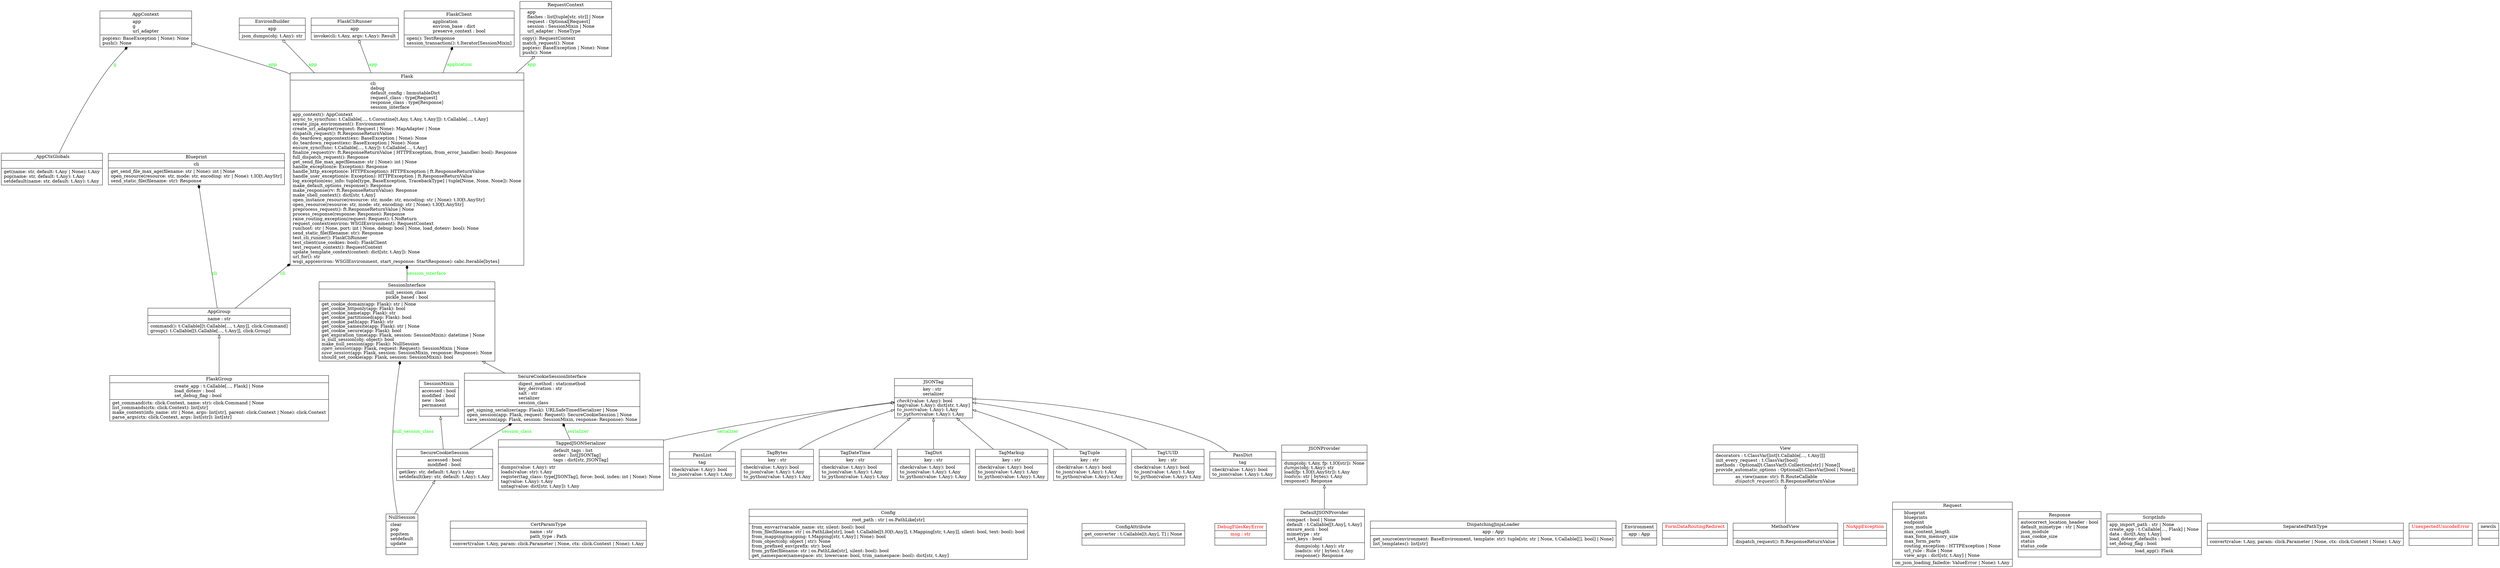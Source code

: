 digraph "classes_flask" {
rankdir=BT
charset="utf-8"
"flask.ctx.AppContext" [color="black", fontcolor="black", label=<{AppContext|app<br ALIGN="LEFT"/>g<br ALIGN="LEFT"/>url_adapter<br ALIGN="LEFT"/>|pop(exc: BaseException \| None): None<br ALIGN="LEFT"/>push(): None<br ALIGN="LEFT"/>}>, shape="record", style="solid"];
"flask.cli.AppGroup" [color="black", fontcolor="black", label=<{AppGroup|name : str<br ALIGN="LEFT"/>|command(): t.Callable[[t.Callable[..., t.Any]], click.Command]<br ALIGN="LEFT"/>group(): t.Callable[[t.Callable[..., t.Any]], click.Group]<br ALIGN="LEFT"/>}>, shape="record", style="solid"];
"flask.blueprints.Blueprint" [color="black", fontcolor="black", label=<{Blueprint|cli<br ALIGN="LEFT"/>|get_send_file_max_age(filename: str \| None): int \| None<br ALIGN="LEFT"/>open_resource(resource: str, mode: str, encoding: str \| None): t.IO[t.AnyStr]<br ALIGN="LEFT"/>send_static_file(filename: str): Response<br ALIGN="LEFT"/>}>, shape="record", style="solid"];
"flask.cli.CertParamType" [color="black", fontcolor="black", label=<{CertParamType|name : str<br ALIGN="LEFT"/>path_type : Path<br ALIGN="LEFT"/>|convert(value: t.Any, param: click.Parameter \| None, ctx: click.Context \| None): t.Any<br ALIGN="LEFT"/>}>, shape="record", style="solid"];
"flask.config.Config" [color="black", fontcolor="black", label=<{Config|root_path : str \| os.PathLike[str]<br ALIGN="LEFT"/>|from_envvar(variable_name: str, silent: bool): bool<br ALIGN="LEFT"/>from_file(filename: str \| os.PathLike[str], load: t.Callable[[t.IO[t.Any]], t.Mapping[str, t.Any]], silent: bool, text: bool): bool<br ALIGN="LEFT"/>from_mapping(mapping: t.Mapping[str, t.Any] \| None): bool<br ALIGN="LEFT"/>from_object(obj: object \| str): None<br ALIGN="LEFT"/>from_prefixed_env(prefix: str): bool<br ALIGN="LEFT"/>from_pyfile(filename: str \| os.PathLike[str], silent: bool): bool<br ALIGN="LEFT"/>get_namespace(namespace: str, lowercase: bool, trim_namespace: bool): dict[str, t.Any]<br ALIGN="LEFT"/>}>, shape="record", style="solid"];
"flask.config.ConfigAttribute" [color="black", fontcolor="black", label=<{ConfigAttribute|get_converter : t.Callable[[t.Any], T] \| None<br ALIGN="LEFT"/>|}>, shape="record", style="solid"];
"flask.debughelpers.DebugFilesKeyError" [color="black", fontcolor="red", label=<{DebugFilesKeyError|msg : str<br ALIGN="LEFT"/>|}>, shape="record", style="solid"];
"flask.json.provider.DefaultJSONProvider" [color="black", fontcolor="black", label=<{DefaultJSONProvider|compact : bool \| None<br ALIGN="LEFT"/>default : t.Callable[[t.Any], t.Any]<br ALIGN="LEFT"/>ensure_ascii : bool<br ALIGN="LEFT"/>mimetype : str<br ALIGN="LEFT"/>sort_keys : bool<br ALIGN="LEFT"/>|dumps(obj: t.Any): str<br ALIGN="LEFT"/>loads(s: str \| bytes): t.Any<br ALIGN="LEFT"/>response(): Response<br ALIGN="LEFT"/>}>, shape="record", style="solid"];
"flask.templating.DispatchingJinjaLoader" [color="black", fontcolor="black", label=<{DispatchingJinjaLoader|app : App<br ALIGN="LEFT"/>|get_source(environment: BaseEnvironment, template: str): tuple[str, str \| None, t.Callable[[], bool] \| None]<br ALIGN="LEFT"/>list_templates(): list[str]<br ALIGN="LEFT"/>}>, shape="record", style="solid"];
"flask.testing.EnvironBuilder" [color="black", fontcolor="black", label=<{EnvironBuilder|app<br ALIGN="LEFT"/>|json_dumps(obj: t.Any): str<br ALIGN="LEFT"/>}>, shape="record", style="solid"];
"flask.templating.Environment" [color="black", fontcolor="black", label=<{Environment|app : App<br ALIGN="LEFT"/>|}>, shape="record", style="solid"];
"flask.app.Flask" [color="black", fontcolor="black", label=<{Flask|cli<br ALIGN="LEFT"/>debug<br ALIGN="LEFT"/>default_config : ImmutableDict<br ALIGN="LEFT"/>request_class : type[Request]<br ALIGN="LEFT"/>response_class : type[Response]<br ALIGN="LEFT"/>session_interface<br ALIGN="LEFT"/>|app_context(): AppContext<br ALIGN="LEFT"/>async_to_sync(func: t.Callable[..., t.Coroutine[t.Any, t.Any, t.Any]]): t.Callable[..., t.Any]<br ALIGN="LEFT"/>create_jinja_environment(): Environment<br ALIGN="LEFT"/>create_url_adapter(request: Request \| None): MapAdapter \| None<br ALIGN="LEFT"/>dispatch_request(): ft.ResponseReturnValue<br ALIGN="LEFT"/>do_teardown_appcontext(exc: BaseException \| None): None<br ALIGN="LEFT"/>do_teardown_request(exc: BaseException \| None): None<br ALIGN="LEFT"/>ensure_sync(func: t.Callable[..., t.Any]): t.Callable[..., t.Any]<br ALIGN="LEFT"/>finalize_request(rv: ft.ResponseReturnValue \| HTTPException, from_error_handler: bool): Response<br ALIGN="LEFT"/>full_dispatch_request(): Response<br ALIGN="LEFT"/>get_send_file_max_age(filename: str \| None): int \| None<br ALIGN="LEFT"/>handle_exception(e: Exception): Response<br ALIGN="LEFT"/>handle_http_exception(e: HTTPException): HTTPException \| ft.ResponseReturnValue<br ALIGN="LEFT"/>handle_user_exception(e: Exception): HTTPException \| ft.ResponseReturnValue<br ALIGN="LEFT"/>log_exception(exc_info: tuple[type, BaseException, TracebackType] \| tuple[None, None, None]): None<br ALIGN="LEFT"/>make_default_options_response(): Response<br ALIGN="LEFT"/>make_response(rv: ft.ResponseReturnValue): Response<br ALIGN="LEFT"/>make_shell_context(): dict[str, t.Any]<br ALIGN="LEFT"/>open_instance_resource(resource: str, mode: str, encoding: str \| None): t.IO[t.AnyStr]<br ALIGN="LEFT"/>open_resource(resource: str, mode: str, encoding: str \| None): t.IO[t.AnyStr]<br ALIGN="LEFT"/>preprocess_request(): ft.ResponseReturnValue \| None<br ALIGN="LEFT"/>process_response(response: Response): Response<br ALIGN="LEFT"/>raise_routing_exception(request: Request): t.NoReturn<br ALIGN="LEFT"/>request_context(environ: WSGIEnvironment): RequestContext<br ALIGN="LEFT"/>run(host: str \| None, port: int \| None, debug: bool \| None, load_dotenv: bool): None<br ALIGN="LEFT"/>send_static_file(filename: str): Response<br ALIGN="LEFT"/>test_cli_runner(): FlaskCliRunner<br ALIGN="LEFT"/>test_client(use_cookies: bool): FlaskClient<br ALIGN="LEFT"/>test_request_context(): RequestContext<br ALIGN="LEFT"/>update_template_context(context: dict[str, t.Any]): None<br ALIGN="LEFT"/>url_for(): str<br ALIGN="LEFT"/>wsgi_app(environ: WSGIEnvironment, start_response: StartResponse): cabc.Iterable[bytes]<br ALIGN="LEFT"/>}>, shape="record", style="solid"];
"flask.testing.FlaskCliRunner" [color="black", fontcolor="black", label=<{FlaskCliRunner|app<br ALIGN="LEFT"/>|invoke(cli: t.Any, args: t.Any): Result<br ALIGN="LEFT"/>}>, shape="record", style="solid"];
"flask.testing.FlaskClient" [color="black", fontcolor="black", label=<{FlaskClient|application<br ALIGN="LEFT"/>environ_base : dict<br ALIGN="LEFT"/>preserve_context : bool<br ALIGN="LEFT"/>|open(): TestResponse<br ALIGN="LEFT"/>session_transaction(): t.Iterator[SessionMixin]<br ALIGN="LEFT"/>}>, shape="record", style="solid"];
"flask.cli.FlaskGroup" [color="black", fontcolor="black", label=<{FlaskGroup|create_app : t.Callable[..., Flask] \| None<br ALIGN="LEFT"/>load_dotenv : bool<br ALIGN="LEFT"/>set_debug_flag : bool<br ALIGN="LEFT"/>|get_command(ctx: click.Context, name: str): click.Command \| None<br ALIGN="LEFT"/>list_commands(ctx: click.Context): list[str]<br ALIGN="LEFT"/>make_context(info_name: str \| None, args: list[str], parent: click.Context \| None): click.Context<br ALIGN="LEFT"/>parse_args(ctx: click.Context, args: list[str]): list[str]<br ALIGN="LEFT"/>}>, shape="record", style="solid"];
"flask.debughelpers.FormDataRoutingRedirect" [color="black", fontcolor="red", label=<{FormDataRoutingRedirect|<br ALIGN="LEFT"/>|}>, shape="record", style="solid"];
"flask.json.provider.JSONProvider" [color="black", fontcolor="black", label=<{JSONProvider|<br ALIGN="LEFT"/>|dump(obj: t.Any, fp: t.IO[str]): None<br ALIGN="LEFT"/><I>dumps</I>(obj: t.Any): str<br ALIGN="LEFT"/>load(fp: t.IO[t.AnyStr]): t.Any<br ALIGN="LEFT"/><I>loads</I>(s: str \| bytes): t.Any<br ALIGN="LEFT"/>response(): Response<br ALIGN="LEFT"/>}>, shape="record", style="solid"];
"flask.json.tag.JSONTag" [color="black", fontcolor="black", label=<{JSONTag|key : str<br ALIGN="LEFT"/>serializer<br ALIGN="LEFT"/>|<I>check</I>(value: t.Any): bool<br ALIGN="LEFT"/>tag(value: t.Any): dict[str, t.Any]<br ALIGN="LEFT"/><I>to_json</I>(value: t.Any): t.Any<br ALIGN="LEFT"/><I>to_python</I>(value: t.Any): t.Any<br ALIGN="LEFT"/>}>, shape="record", style="solid"];
"flask.views.MethodView" [color="black", fontcolor="black", label=<{MethodView|<br ALIGN="LEFT"/>|dispatch_request(): ft.ResponseReturnValue<br ALIGN="LEFT"/>}>, shape="record", style="solid"];
"flask.cli.NoAppException" [color="black", fontcolor="red", label=<{NoAppException|<br ALIGN="LEFT"/>|}>, shape="record", style="solid"];
"flask.sessions.NullSession" [color="black", fontcolor="black", label=<{NullSession|clear<br ALIGN="LEFT"/>pop<br ALIGN="LEFT"/>popitem<br ALIGN="LEFT"/>setdefault<br ALIGN="LEFT"/>update<br ALIGN="LEFT"/>|}>, shape="record", style="solid"];
"flask.json.tag.PassDict" [color="black", fontcolor="black", label=<{PassDict|tag<br ALIGN="LEFT"/>|check(value: t.Any): bool<br ALIGN="LEFT"/>to_json(value: t.Any): t.Any<br ALIGN="LEFT"/>}>, shape="record", style="solid"];
"flask.json.tag.PassList" [color="black", fontcolor="black", label=<{PassList|tag<br ALIGN="LEFT"/>|check(value: t.Any): bool<br ALIGN="LEFT"/>to_json(value: t.Any): t.Any<br ALIGN="LEFT"/>}>, shape="record", style="solid"];
"flask.wrappers.Request" [color="black", fontcolor="black", label=<{Request|blueprint<br ALIGN="LEFT"/>blueprints<br ALIGN="LEFT"/>endpoint<br ALIGN="LEFT"/>json_module<br ALIGN="LEFT"/>max_content_length<br ALIGN="LEFT"/>max_form_memory_size<br ALIGN="LEFT"/>max_form_parts<br ALIGN="LEFT"/>routing_exception : HTTPException \| None<br ALIGN="LEFT"/>url_rule : Rule \| None<br ALIGN="LEFT"/>view_args : dict[str, t.Any] \| None<br ALIGN="LEFT"/>|on_json_loading_failed(e: ValueError \| None): t.Any<br ALIGN="LEFT"/>}>, shape="record", style="solid"];
"flask.ctx.RequestContext" [color="black", fontcolor="black", label=<{RequestContext|app<br ALIGN="LEFT"/>flashes : list[tuple[str, str]] \| None<br ALIGN="LEFT"/>request : Optional[Request]<br ALIGN="LEFT"/>session : SessionMixin \| None<br ALIGN="LEFT"/>url_adapter : NoneType<br ALIGN="LEFT"/>|copy(): RequestContext<br ALIGN="LEFT"/>match_request(): None<br ALIGN="LEFT"/>pop(exc: BaseException \| None): None<br ALIGN="LEFT"/>push(): None<br ALIGN="LEFT"/>}>, shape="record", style="solid"];
"flask.wrappers.Response" [color="black", fontcolor="black", label=<{Response|autocorrect_location_header : bool<br ALIGN="LEFT"/>default_mimetype : str \| None<br ALIGN="LEFT"/>json_module<br ALIGN="LEFT"/>max_cookie_size<br ALIGN="LEFT"/>status<br ALIGN="LEFT"/>status_code<br ALIGN="LEFT"/>|}>, shape="record", style="solid"];
"flask.cli.ScriptInfo" [color="black", fontcolor="black", label=<{ScriptInfo|app_import_path : str \| None<br ALIGN="LEFT"/>create_app : t.Callable[..., Flask] \| None<br ALIGN="LEFT"/>data : dict[t.Any, t.Any]<br ALIGN="LEFT"/>load_dotenv_defaults : bool<br ALIGN="LEFT"/>set_debug_flag : bool<br ALIGN="LEFT"/>|load_app(): Flask<br ALIGN="LEFT"/>}>, shape="record", style="solid"];
"flask.sessions.SecureCookieSession" [color="black", fontcolor="black", label=<{SecureCookieSession|accessed : bool<br ALIGN="LEFT"/>modified : bool<br ALIGN="LEFT"/>|get(key: str, default: t.Any): t.Any<br ALIGN="LEFT"/>setdefault(key: str, default: t.Any): t.Any<br ALIGN="LEFT"/>}>, shape="record", style="solid"];
"flask.sessions.SecureCookieSessionInterface" [color="black", fontcolor="black", label=<{SecureCookieSessionInterface|digest_method : staticmethod<br ALIGN="LEFT"/>key_derivation : str<br ALIGN="LEFT"/>salt : str<br ALIGN="LEFT"/>serializer<br ALIGN="LEFT"/>session_class<br ALIGN="LEFT"/>|get_signing_serializer(app: Flask): URLSafeTimedSerializer \| None<br ALIGN="LEFT"/>open_session(app: Flask, request: Request): SecureCookieSession \| None<br ALIGN="LEFT"/>save_session(app: Flask, session: SessionMixin, response: Response): None<br ALIGN="LEFT"/>}>, shape="record", style="solid"];
"flask.cli.SeparatedPathType" [color="black", fontcolor="black", label=<{SeparatedPathType|<br ALIGN="LEFT"/>|convert(value: t.Any, param: click.Parameter \| None, ctx: click.Context \| None): t.Any<br ALIGN="LEFT"/>}>, shape="record", style="solid"];
"flask.sessions.SessionInterface" [color="black", fontcolor="black", label=<{SessionInterface|null_session_class<br ALIGN="LEFT"/>pickle_based : bool<br ALIGN="LEFT"/>|get_cookie_domain(app: Flask): str \| None<br ALIGN="LEFT"/>get_cookie_httponly(app: Flask): bool<br ALIGN="LEFT"/>get_cookie_name(app: Flask): str<br ALIGN="LEFT"/>get_cookie_partitioned(app: Flask): bool<br ALIGN="LEFT"/>get_cookie_path(app: Flask): str<br ALIGN="LEFT"/>get_cookie_samesite(app: Flask): str \| None<br ALIGN="LEFT"/>get_cookie_secure(app: Flask): bool<br ALIGN="LEFT"/>get_expiration_time(app: Flask, session: SessionMixin): datetime \| None<br ALIGN="LEFT"/>is_null_session(obj: object): bool<br ALIGN="LEFT"/>make_null_session(app: Flask): NullSession<br ALIGN="LEFT"/><I>open_session</I>(app: Flask, request: Request): SessionMixin \| None<br ALIGN="LEFT"/><I>save_session</I>(app: Flask, session: SessionMixin, response: Response): None<br ALIGN="LEFT"/>should_set_cookie(app: Flask, session: SessionMixin): bool<br ALIGN="LEFT"/>}>, shape="record", style="solid"];
"flask.sessions.SessionMixin" [color="black", fontcolor="black", label=<{SessionMixin|accessed : bool<br ALIGN="LEFT"/>modified : bool<br ALIGN="LEFT"/>new : bool<br ALIGN="LEFT"/>permanent<br ALIGN="LEFT"/>|}>, shape="record", style="solid"];
"flask.json.tag.TagBytes" [color="black", fontcolor="black", label=<{TagBytes|key : str<br ALIGN="LEFT"/>|check(value: t.Any): bool<br ALIGN="LEFT"/>to_json(value: t.Any): t.Any<br ALIGN="LEFT"/>to_python(value: t.Any): t.Any<br ALIGN="LEFT"/>}>, shape="record", style="solid"];
"flask.json.tag.TagDateTime" [color="black", fontcolor="black", label=<{TagDateTime|key : str<br ALIGN="LEFT"/>|check(value: t.Any): bool<br ALIGN="LEFT"/>to_json(value: t.Any): t.Any<br ALIGN="LEFT"/>to_python(value: t.Any): t.Any<br ALIGN="LEFT"/>}>, shape="record", style="solid"];
"flask.json.tag.TagDict" [color="black", fontcolor="black", label=<{TagDict|key : str<br ALIGN="LEFT"/>|check(value: t.Any): bool<br ALIGN="LEFT"/>to_json(value: t.Any): t.Any<br ALIGN="LEFT"/>to_python(value: t.Any): t.Any<br ALIGN="LEFT"/>}>, shape="record", style="solid"];
"flask.json.tag.TagMarkup" [color="black", fontcolor="black", label=<{TagMarkup|key : str<br ALIGN="LEFT"/>|check(value: t.Any): bool<br ALIGN="LEFT"/>to_json(value: t.Any): t.Any<br ALIGN="LEFT"/>to_python(value: t.Any): t.Any<br ALIGN="LEFT"/>}>, shape="record", style="solid"];
"flask.json.tag.TagTuple" [color="black", fontcolor="black", label=<{TagTuple|key : str<br ALIGN="LEFT"/>|check(value: t.Any): bool<br ALIGN="LEFT"/>to_json(value: t.Any): t.Any<br ALIGN="LEFT"/>to_python(value: t.Any): t.Any<br ALIGN="LEFT"/>}>, shape="record", style="solid"];
"flask.json.tag.TagUUID" [color="black", fontcolor="black", label=<{TagUUID|key : str<br ALIGN="LEFT"/>|check(value: t.Any): bool<br ALIGN="LEFT"/>to_json(value: t.Any): t.Any<br ALIGN="LEFT"/>to_python(value: t.Any): t.Any<br ALIGN="LEFT"/>}>, shape="record", style="solid"];
"flask.json.tag.TaggedJSONSerializer" [color="black", fontcolor="black", label=<{TaggedJSONSerializer|default_tags : list<br ALIGN="LEFT"/>order : list[JSONTag]<br ALIGN="LEFT"/>tags : dict[str, JSONTag]<br ALIGN="LEFT"/>|dumps(value: t.Any): str<br ALIGN="LEFT"/>loads(value: str): t.Any<br ALIGN="LEFT"/>register(tag_class: type[JSONTag], force: bool, index: int \| None): None<br ALIGN="LEFT"/>tag(value: t.Any): t.Any<br ALIGN="LEFT"/>untag(value: dict[str, t.Any]): t.Any<br ALIGN="LEFT"/>}>, shape="record", style="solid"];
"flask.debughelpers.UnexpectedUnicodeError" [color="black", fontcolor="red", label=<{UnexpectedUnicodeError|<br ALIGN="LEFT"/>|}>, shape="record", style="solid"];
"flask.views.View" [color="black", fontcolor="black", label=<{View|decorators : t.ClassVar[list[t.Callable[..., t.Any]]]<br ALIGN="LEFT"/>init_every_request : t.ClassVar[bool]<br ALIGN="LEFT"/>methods : Optional[t.ClassVar[t.Collection[str] \| None]]<br ALIGN="LEFT"/>provide_automatic_options : Optional[t.ClassVar[bool \| None]]<br ALIGN="LEFT"/>|as_view(name: str): ft.RouteCallable<br ALIGN="LEFT"/><I>dispatch_request</I>(): ft.ResponseReturnValue<br ALIGN="LEFT"/>}>, shape="record", style="solid"];
"flask.ctx._AppCtxGlobals" [color="black", fontcolor="black", label=<{_AppCtxGlobals|<br ALIGN="LEFT"/>|get(name: str, default: t.Any \| None): t.Any<br ALIGN="LEFT"/>pop(name: str, default: t.Any): t.Any<br ALIGN="LEFT"/>setdefault(name: str, default: t.Any): t.Any<br ALIGN="LEFT"/>}>, shape="record", style="solid"];
"flask.debughelpers.attach_enctype_error_multidict.newcls" [color="black", fontcolor="black", label=<{newcls|<br ALIGN="LEFT"/>|}>, shape="record", style="solid"];
"flask.cli.FlaskGroup" -> "flask.cli.AppGroup" [arrowhead="empty", arrowtail="none"];
"flask.json.provider.DefaultJSONProvider" -> "flask.json.provider.JSONProvider" [arrowhead="empty", arrowtail="none"];
"flask.json.tag.PassDict" -> "flask.json.tag.JSONTag" [arrowhead="empty", arrowtail="none"];
"flask.json.tag.PassList" -> "flask.json.tag.JSONTag" [arrowhead="empty", arrowtail="none"];
"flask.json.tag.TagBytes" -> "flask.json.tag.JSONTag" [arrowhead="empty", arrowtail="none"];
"flask.json.tag.TagDateTime" -> "flask.json.tag.JSONTag" [arrowhead="empty", arrowtail="none"];
"flask.json.tag.TagDict" -> "flask.json.tag.JSONTag" [arrowhead="empty", arrowtail="none"];
"flask.json.tag.TagMarkup" -> "flask.json.tag.JSONTag" [arrowhead="empty", arrowtail="none"];
"flask.json.tag.TagTuple" -> "flask.json.tag.JSONTag" [arrowhead="empty", arrowtail="none"];
"flask.json.tag.TagUUID" -> "flask.json.tag.JSONTag" [arrowhead="empty", arrowtail="none"];
"flask.sessions.NullSession" -> "flask.sessions.SecureCookieSession" [arrowhead="empty", arrowtail="none"];
"flask.sessions.SecureCookieSession" -> "flask.sessions.SessionMixin" [arrowhead="empty", arrowtail="none"];
"flask.sessions.SecureCookieSessionInterface" -> "flask.sessions.SessionInterface" [arrowhead="empty", arrowtail="none"];
"flask.views.MethodView" -> "flask.views.View" [arrowhead="empty", arrowtail="none"];
"flask.app.Flask" -> "flask.testing.FlaskClient" [arrowhead="diamond", arrowtail="none", fontcolor="green", label="application", style="solid"];
"flask.cli.AppGroup" -> "flask.app.Flask" [arrowhead="diamond", arrowtail="none", fontcolor="green", label="cli", style="solid"];
"flask.cli.AppGroup" -> "flask.blueprints.Blueprint" [arrowhead="diamond", arrowtail="none", fontcolor="green", label="cli", style="solid"];
"flask.ctx._AppCtxGlobals" -> "flask.ctx.AppContext" [arrowhead="diamond", arrowtail="none", fontcolor="green", label="g", style="solid"];
"flask.json.tag.TaggedJSONSerializer" -> "flask.sessions.SecureCookieSessionInterface" [arrowhead="diamond", arrowtail="none", fontcolor="green", label="serializer", style="solid"];
"flask.sessions.NullSession" -> "flask.sessions.SessionInterface" [arrowhead="diamond", arrowtail="none", fontcolor="green", label="null_session_class", style="solid"];
"flask.sessions.SecureCookieSession" -> "flask.sessions.SecureCookieSessionInterface" [arrowhead="diamond", arrowtail="none", fontcolor="green", label="session_class", style="solid"];
"flask.sessions.SessionInterface" -> "flask.app.Flask" [arrowhead="diamond", arrowtail="none", fontcolor="green", label="session_interface", style="solid"];
"flask.app.Flask" -> "flask.ctx.AppContext" [arrowhead="odiamond", arrowtail="none", fontcolor="green", label="app", style="solid"];
"flask.app.Flask" -> "flask.ctx.RequestContext" [arrowhead="odiamond", arrowtail="none", fontcolor="green", label="app", style="solid"];
"flask.app.Flask" -> "flask.testing.EnvironBuilder" [arrowhead="odiamond", arrowtail="none", fontcolor="green", label="app", style="solid"];
"flask.app.Flask" -> "flask.testing.FlaskCliRunner" [arrowhead="odiamond", arrowtail="none", fontcolor="green", label="app", style="solid"];
"flask.json.tag.TaggedJSONSerializer" -> "flask.json.tag.JSONTag" [arrowhead="odiamond", arrowtail="none", fontcolor="green", label="serializer", style="solid"];
}
